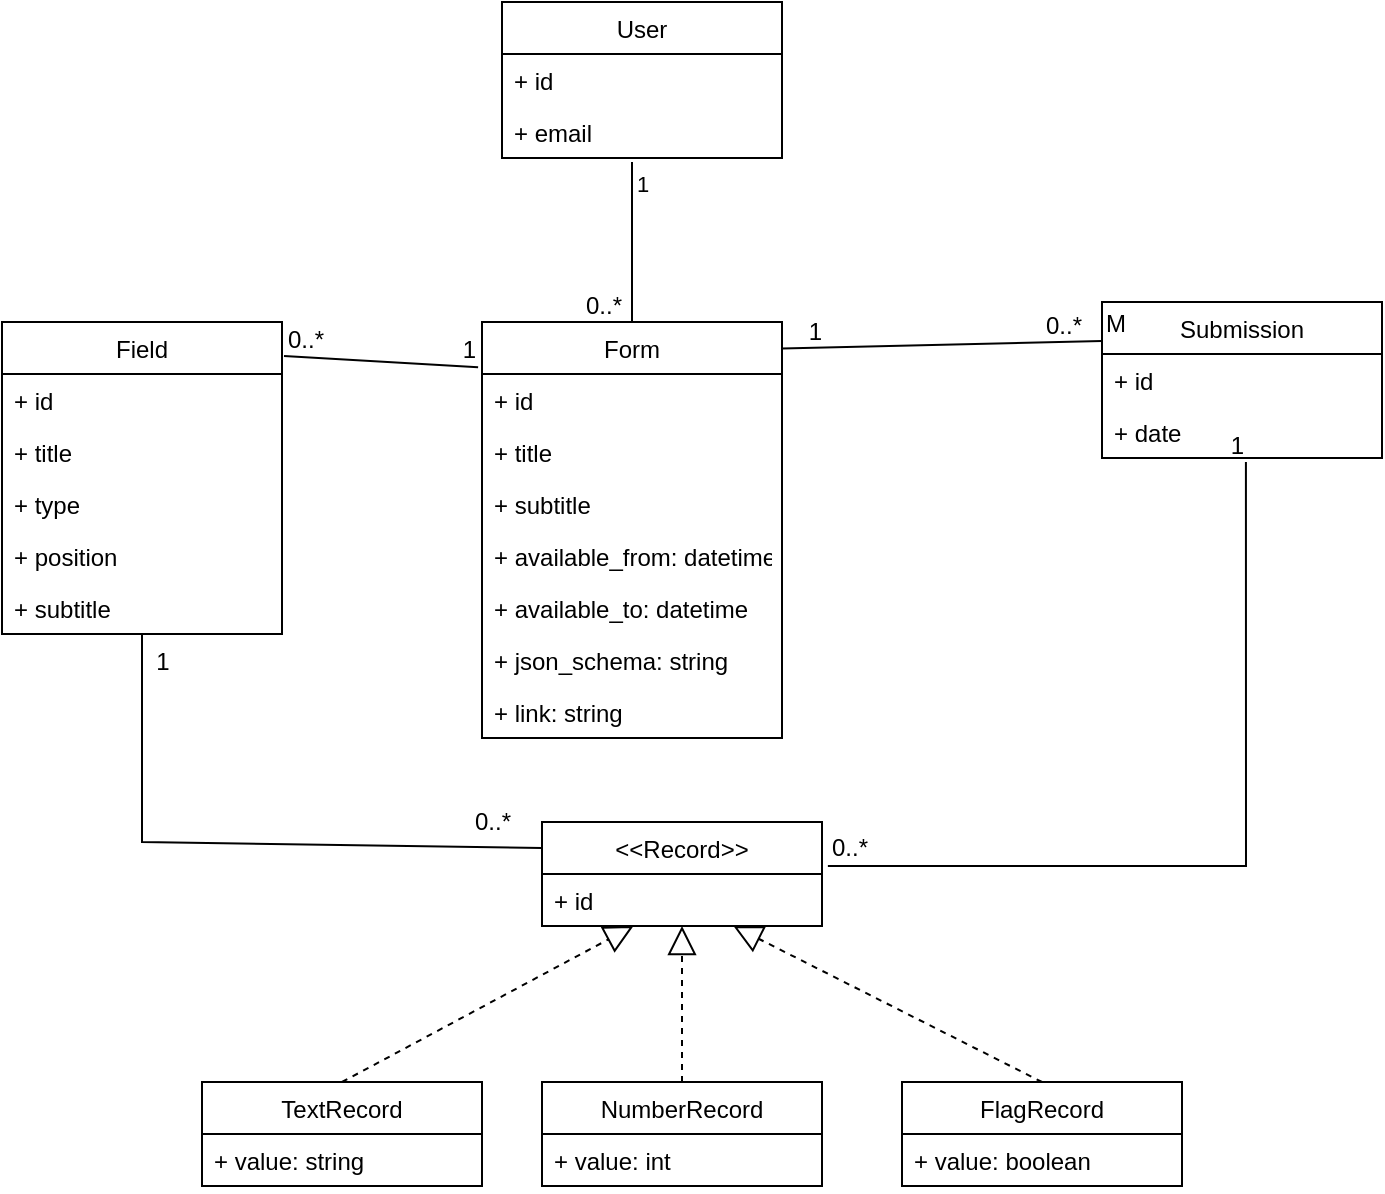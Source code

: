 <mxfile>
    <diagram id="-GXB3C-lZjfIy0wiZuxC" name="Page-1">
        <mxGraphModel dx="1302" dy="430" grid="1" gridSize="10" guides="1" tooltips="1" connect="1" arrows="1" fold="1" page="1" pageScale="1" pageWidth="850" pageHeight="1100" math="0" shadow="0">
            <root>
                <mxCell id="0"/>
                <mxCell id="1" parent="0"/>
                <mxCell id="K3WvupTLfJS5z887tB19-2" value="Form" style="swimlane;fontStyle=0;childLayout=stackLayout;horizontal=1;startSize=26;fillColor=none;horizontalStack=0;resizeParent=1;resizeParentMax=0;resizeLast=0;collapsible=1;marginBottom=0;" parent="1" vertex="1">
                    <mxGeometry x="-340" y="370" width="150" height="208" as="geometry"/>
                </mxCell>
                <mxCell id="K3WvupTLfJS5z887tB19-3" value="+ id" style="text;strokeColor=none;fillColor=none;align=left;verticalAlign=top;spacingLeft=4;spacingRight=4;overflow=hidden;rotatable=0;points=[[0,0.5],[1,0.5]];portConstraint=eastwest;" parent="K3WvupTLfJS5z887tB19-2" vertex="1">
                    <mxGeometry y="26" width="150" height="26" as="geometry"/>
                </mxCell>
                <mxCell id="K3WvupTLfJS5z887tB19-4" value="+ title" style="text;strokeColor=none;fillColor=none;align=left;verticalAlign=top;spacingLeft=4;spacingRight=4;overflow=hidden;rotatable=0;points=[[0,0.5],[1,0.5]];portConstraint=eastwest;" parent="K3WvupTLfJS5z887tB19-2" vertex="1">
                    <mxGeometry y="52" width="150" height="26" as="geometry"/>
                </mxCell>
                <mxCell id="K3WvupTLfJS5z887tB19-5" value="+ subtitle" style="text;strokeColor=none;fillColor=none;align=left;verticalAlign=top;spacingLeft=4;spacingRight=4;overflow=hidden;rotatable=0;points=[[0,0.5],[1,0.5]];portConstraint=eastwest;" parent="K3WvupTLfJS5z887tB19-2" vertex="1">
                    <mxGeometry y="78" width="150" height="26" as="geometry"/>
                </mxCell>
                <mxCell id="K3WvupTLfJS5z887tB19-65" value="+ available_from: datetime" style="text;strokeColor=none;fillColor=none;align=left;verticalAlign=top;spacingLeft=4;spacingRight=4;overflow=hidden;rotatable=0;points=[[0,0.5],[1,0.5]];portConstraint=eastwest;" parent="K3WvupTLfJS5z887tB19-2" vertex="1">
                    <mxGeometry y="104" width="150" height="26" as="geometry"/>
                </mxCell>
                <mxCell id="K3WvupTLfJS5z887tB19-66" value="+ available_to: datetime" style="text;strokeColor=none;fillColor=none;align=left;verticalAlign=top;spacingLeft=4;spacingRight=4;overflow=hidden;rotatable=0;points=[[0,0.5],[1,0.5]];portConstraint=eastwest;" parent="K3WvupTLfJS5z887tB19-2" vertex="1">
                    <mxGeometry y="130" width="150" height="26" as="geometry"/>
                </mxCell>
                <mxCell id="3" value="+ json_schema: string" style="text;strokeColor=none;fillColor=none;align=left;verticalAlign=top;spacingLeft=4;spacingRight=4;overflow=hidden;rotatable=0;points=[[0,0.5],[1,0.5]];portConstraint=eastwest;" vertex="1" parent="K3WvupTLfJS5z887tB19-2">
                    <mxGeometry y="156" width="150" height="26" as="geometry"/>
                </mxCell>
                <mxCell id="2" value="+ link: string" style="text;strokeColor=none;fillColor=none;align=left;verticalAlign=top;spacingLeft=4;spacingRight=4;overflow=hidden;rotatable=0;points=[[0,0.5],[1,0.5]];portConstraint=eastwest;" vertex="1" parent="K3WvupTLfJS5z887tB19-2">
                    <mxGeometry y="182" width="150" height="26" as="geometry"/>
                </mxCell>
                <mxCell id="K3WvupTLfJS5z887tB19-14" value="User" style="swimlane;fontStyle=0;childLayout=stackLayout;horizontal=1;startSize=26;fillColor=none;horizontalStack=0;resizeParent=1;resizeParentMax=0;resizeLast=0;collapsible=1;marginBottom=0;" parent="1" vertex="1">
                    <mxGeometry x="-330" y="210" width="140" height="78" as="geometry"/>
                </mxCell>
                <mxCell id="K3WvupTLfJS5z887tB19-15" value="+ id" style="text;strokeColor=none;fillColor=none;align=left;verticalAlign=top;spacingLeft=4;spacingRight=4;overflow=hidden;rotatable=0;points=[[0,0.5],[1,0.5]];portConstraint=eastwest;" parent="K3WvupTLfJS5z887tB19-14" vertex="1">
                    <mxGeometry y="26" width="140" height="26" as="geometry"/>
                </mxCell>
                <mxCell id="K3WvupTLfJS5z887tB19-72" value="+ email" style="text;strokeColor=none;fillColor=none;align=left;verticalAlign=top;spacingLeft=4;spacingRight=4;overflow=hidden;rotatable=0;points=[[0,0.5],[1,0.5]];portConstraint=eastwest;" parent="K3WvupTLfJS5z887tB19-14" vertex="1">
                    <mxGeometry y="52" width="140" height="26" as="geometry"/>
                </mxCell>
                <mxCell id="K3WvupTLfJS5z887tB19-39" value="&lt;&lt;Record&gt;&gt;" style="swimlane;fontStyle=0;childLayout=stackLayout;horizontal=1;startSize=26;fillColor=none;horizontalStack=0;resizeParent=1;resizeParentMax=0;resizeLast=0;collapsible=1;marginBottom=0;" parent="1" vertex="1">
                    <mxGeometry x="-310" y="620" width="140" height="52" as="geometry"/>
                </mxCell>
                <mxCell id="K3WvupTLfJS5z887tB19-40" value="+ id" style="text;strokeColor=none;fillColor=none;align=left;verticalAlign=top;spacingLeft=4;spacingRight=4;overflow=hidden;rotatable=0;points=[[0,0.5],[1,0.5]];portConstraint=eastwest;" parent="K3WvupTLfJS5z887tB19-39" vertex="1">
                    <mxGeometry y="26" width="140" height="26" as="geometry"/>
                </mxCell>
                <mxCell id="K3WvupTLfJS5z887tB19-49" value="Field" style="swimlane;fontStyle=0;childLayout=stackLayout;horizontal=1;startSize=26;fillColor=none;horizontalStack=0;resizeParent=1;resizeParentMax=0;resizeLast=0;collapsible=1;marginBottom=0;" parent="1" vertex="1">
                    <mxGeometry x="-580" y="370" width="140" height="156" as="geometry"/>
                </mxCell>
                <mxCell id="K3WvupTLfJS5z887tB19-45" value="+ id" style="text;strokeColor=none;fillColor=none;align=left;verticalAlign=top;spacingLeft=4;spacingRight=4;overflow=hidden;rotatable=0;points=[[0,0.5],[1,0.5]];portConstraint=eastwest;" parent="K3WvupTLfJS5z887tB19-49" vertex="1">
                    <mxGeometry y="26" width="140" height="26" as="geometry"/>
                </mxCell>
                <mxCell id="K3WvupTLfJS5z887tB19-48" value="+ title" style="text;strokeColor=none;fillColor=none;align=left;verticalAlign=top;spacingLeft=4;spacingRight=4;overflow=hidden;rotatable=0;points=[[0,0.5],[1,0.5]];portConstraint=eastwest;" parent="K3WvupTLfJS5z887tB19-49" vertex="1">
                    <mxGeometry y="52" width="140" height="26" as="geometry"/>
                </mxCell>
                <mxCell id="K3WvupTLfJS5z887tB19-47" value="+ type" style="text;strokeColor=none;fillColor=none;align=left;verticalAlign=top;spacingLeft=4;spacingRight=4;overflow=hidden;rotatable=0;points=[[0,0.5],[1,0.5]];portConstraint=eastwest;" parent="K3WvupTLfJS5z887tB19-49" vertex="1">
                    <mxGeometry y="78" width="140" height="26" as="geometry"/>
                </mxCell>
                <mxCell id="K3WvupTLfJS5z887tB19-46" value="+ position" style="text;strokeColor=none;fillColor=none;align=left;verticalAlign=top;spacingLeft=4;spacingRight=4;overflow=hidden;rotatable=0;points=[[0,0.5],[1,0.5]];portConstraint=eastwest;" parent="K3WvupTLfJS5z887tB19-49" vertex="1">
                    <mxGeometry y="104" width="140" height="26" as="geometry"/>
                </mxCell>
                <mxCell id="K3WvupTLfJS5z887tB19-63" value="+ subtitle" style="text;strokeColor=none;fillColor=none;align=left;verticalAlign=top;spacingLeft=4;spacingRight=4;overflow=hidden;rotatable=0;points=[[0,0.5],[1,0.5]];portConstraint=eastwest;" parent="K3WvupTLfJS5z887tB19-49" vertex="1">
                    <mxGeometry y="130" width="140" height="26" as="geometry"/>
                </mxCell>
                <mxCell id="K3WvupTLfJS5z887tB19-54" value="TextRecord" style="swimlane;fontStyle=0;childLayout=stackLayout;horizontal=1;startSize=26;fillColor=none;horizontalStack=0;resizeParent=1;resizeParentMax=0;resizeLast=0;collapsible=1;marginBottom=0;" parent="1" vertex="1">
                    <mxGeometry x="-480" y="750" width="140" height="52" as="geometry"/>
                </mxCell>
                <mxCell id="K3WvupTLfJS5z887tB19-55" value="+ value: string" style="text;strokeColor=none;fillColor=none;align=left;verticalAlign=top;spacingLeft=4;spacingRight=4;overflow=hidden;rotatable=0;points=[[0,0.5],[1,0.5]];portConstraint=eastwest;" parent="K3WvupTLfJS5z887tB19-54" vertex="1">
                    <mxGeometry y="26" width="140" height="26" as="geometry"/>
                </mxCell>
                <mxCell id="K3WvupTLfJS5z887tB19-59" value="NumberRecord" style="swimlane;fontStyle=0;childLayout=stackLayout;horizontal=1;startSize=26;fillColor=none;horizontalStack=0;resizeParent=1;resizeParentMax=0;resizeLast=0;collapsible=1;marginBottom=0;" parent="1" vertex="1">
                    <mxGeometry x="-310" y="750" width="140" height="52" as="geometry"/>
                </mxCell>
                <mxCell id="K3WvupTLfJS5z887tB19-60" value="+ value: int" style="text;strokeColor=none;fillColor=none;align=left;verticalAlign=top;spacingLeft=4;spacingRight=4;overflow=hidden;rotatable=0;points=[[0,0.5],[1,0.5]];portConstraint=eastwest;" parent="K3WvupTLfJS5z887tB19-59" vertex="1">
                    <mxGeometry y="26" width="140" height="26" as="geometry"/>
                </mxCell>
                <mxCell id="K3WvupTLfJS5z887tB19-61" value="FlagRecord" style="swimlane;fontStyle=0;childLayout=stackLayout;horizontal=1;startSize=26;fillColor=none;horizontalStack=0;resizeParent=1;resizeParentMax=0;resizeLast=0;collapsible=1;marginBottom=0;" parent="1" vertex="1">
                    <mxGeometry x="-130" y="750" width="140" height="52" as="geometry"/>
                </mxCell>
                <mxCell id="K3WvupTLfJS5z887tB19-62" value="+ value: boolean" style="text;strokeColor=none;fillColor=none;align=left;verticalAlign=top;spacingLeft=4;spacingRight=4;overflow=hidden;rotatable=0;points=[[0,0.5],[1,0.5]];portConstraint=eastwest;" parent="K3WvupTLfJS5z887tB19-61" vertex="1">
                    <mxGeometry y="26" width="140" height="26" as="geometry"/>
                </mxCell>
                <mxCell id="K3WvupTLfJS5z887tB19-73" value="" style="endArrow=block;dashed=1;endFill=0;endSize=12;html=1;exitX=0.5;exitY=0;exitDx=0;exitDy=0;" parent="1" source="K3WvupTLfJS5z887tB19-54" target="K3WvupTLfJS5z887tB19-40" edge="1">
                    <mxGeometry width="160" relative="1" as="geometry">
                        <mxPoint x="-270" y="630" as="sourcePoint"/>
                        <mxPoint x="-266" y="678" as="targetPoint"/>
                    </mxGeometry>
                </mxCell>
                <mxCell id="K3WvupTLfJS5z887tB19-74" value="" style="endArrow=block;dashed=1;endFill=0;endSize=12;html=1;exitX=0.5;exitY=0;exitDx=0;exitDy=0;entryX=0.5;entryY=1;entryDx=0;entryDy=0;" parent="1" source="K3WvupTLfJS5z887tB19-59" target="K3WvupTLfJS5z887tB19-39" edge="1">
                    <mxGeometry width="160" relative="1" as="geometry">
                        <mxPoint x="-270" y="630" as="sourcePoint"/>
                        <mxPoint x="-237.06" y="677.012" as="targetPoint"/>
                    </mxGeometry>
                </mxCell>
                <mxCell id="K3WvupTLfJS5z887tB19-75" value="" style="endArrow=block;dashed=1;endFill=0;endSize=12;html=1;exitX=0.5;exitY=0;exitDx=0;exitDy=0;" parent="1" source="K3WvupTLfJS5z887tB19-61" target="K3WvupTLfJS5z887tB19-40" edge="1">
                    <mxGeometry width="160" relative="1" as="geometry">
                        <mxPoint x="-270" y="630" as="sourcePoint"/>
                        <mxPoint x="-212.471" y="678" as="targetPoint"/>
                    </mxGeometry>
                </mxCell>
                <mxCell id="K3WvupTLfJS5z887tB19-76" value="Submission" style="swimlane;fontStyle=0;childLayout=stackLayout;horizontal=1;startSize=26;fillColor=none;horizontalStack=0;resizeParent=1;resizeParentMax=0;resizeLast=0;collapsible=1;marginBottom=0;" parent="1" vertex="1">
                    <mxGeometry x="-30" y="360" width="140" height="78" as="geometry"/>
                </mxCell>
                <mxCell id="K3WvupTLfJS5z887tB19-77" value="+ id" style="text;strokeColor=none;fillColor=none;align=left;verticalAlign=top;spacingLeft=4;spacingRight=4;overflow=hidden;rotatable=0;points=[[0,0.5],[1,0.5]];portConstraint=eastwest;" parent="K3WvupTLfJS5z887tB19-76" vertex="1">
                    <mxGeometry y="26" width="140" height="26" as="geometry"/>
                </mxCell>
                <mxCell id="K3WvupTLfJS5z887tB19-78" value="+ date" style="text;strokeColor=none;fillColor=none;align=left;verticalAlign=top;spacingLeft=4;spacingRight=4;overflow=hidden;rotatable=0;points=[[0,0.5],[1,0.5]];portConstraint=eastwest;" parent="K3WvupTLfJS5z887tB19-76" vertex="1">
                    <mxGeometry y="52" width="140" height="26" as="geometry"/>
                </mxCell>
                <mxCell id="K3WvupTLfJS5z887tB19-83" value="" style="endArrow=none;html=1;rounded=0;entryX=0.514;entryY=1.077;entryDx=0;entryDy=0;entryPerimeter=0;exitX=1.021;exitY=-0.154;exitDx=0;exitDy=0;exitPerimeter=0;" parent="1" source="K3WvupTLfJS5z887tB19-40" target="K3WvupTLfJS5z887tB19-78" edge="1">
                    <mxGeometry relative="1" as="geometry">
                        <mxPoint x="-170" y="645.5" as="sourcePoint"/>
                        <mxPoint x="-10" y="645.5" as="targetPoint"/>
                        <Array as="points">
                            <mxPoint x="42" y="642"/>
                        </Array>
                    </mxGeometry>
                </mxCell>
                <mxCell id="K3WvupTLfJS5z887tB19-84" value="0..*" style="resizable=0;html=1;align=left;verticalAlign=bottom;" parent="K3WvupTLfJS5z887tB19-83" connectable="0" vertex="1">
                    <mxGeometry x="-1" relative="1" as="geometry"/>
                </mxCell>
                <mxCell id="K3WvupTLfJS5z887tB19-85" value="1" style="resizable=0;html=1;align=right;verticalAlign=bottom;" parent="K3WvupTLfJS5z887tB19-83" connectable="0" vertex="1">
                    <mxGeometry x="1" relative="1" as="geometry"/>
                </mxCell>
                <mxCell id="K3WvupTLfJS5z887tB19-90" value="" style="endArrow=none;html=1;rounded=0;exitX=0;exitY=0.25;exitDx=0;exitDy=0;entryX=1;entryY=0.064;entryDx=0;entryDy=0;entryPerimeter=0;" parent="1" source="K3WvupTLfJS5z887tB19-76" target="K3WvupTLfJS5z887tB19-2" edge="1">
                    <mxGeometry relative="1" as="geometry">
                        <mxPoint x="-50" y="580" as="sourcePoint"/>
                        <mxPoint x="-210" y="580" as="targetPoint"/>
                    </mxGeometry>
                </mxCell>
                <mxCell id="K3WvupTLfJS5z887tB19-91" value="M" style="resizable=0;html=1;align=left;verticalAlign=bottom;" parent="K3WvupTLfJS5z887tB19-90" connectable="0" vertex="1">
                    <mxGeometry x="-1" relative="1" as="geometry"/>
                </mxCell>
                <mxCell id="K3WvupTLfJS5z887tB19-92" value="1" style="resizable=0;html=1;align=right;verticalAlign=bottom;" parent="K3WvupTLfJS5z887tB19-90" connectable="0" vertex="1">
                    <mxGeometry x="1" relative="1" as="geometry">
                        <mxPoint x="20" as="offset"/>
                    </mxGeometry>
                </mxCell>
                <mxCell id="K3WvupTLfJS5z887tB19-96" value="0..*" style="resizable=0;html=1;align=left;verticalAlign=bottom;" parent="1" connectable="0" vertex="1">
                    <mxGeometry x="-60" y="380" as="geometry"/>
                </mxCell>
                <mxCell id="K3WvupTLfJS5z887tB19-97" value="" style="endArrow=none;html=1;rounded=0;exitX=0;exitY=0.25;exitDx=0;exitDy=0;entryX=0.5;entryY=1;entryDx=0;entryDy=0;" parent="1" source="K3WvupTLfJS5z887tB19-39" target="K3WvupTLfJS5z887tB19-49" edge="1">
                    <mxGeometry relative="1" as="geometry">
                        <mxPoint x="-330" y="570" as="sourcePoint"/>
                        <mxPoint x="-170" y="570" as="targetPoint"/>
                        <Array as="points">
                            <mxPoint x="-510" y="630"/>
                        </Array>
                    </mxGeometry>
                </mxCell>
                <mxCell id="K3WvupTLfJS5z887tB19-99" value="1" style="text;html=1;align=center;verticalAlign=middle;resizable=0;points=[];autosize=1;" parent="1" vertex="1">
                    <mxGeometry x="-510" y="530" width="20" height="20" as="geometry"/>
                </mxCell>
                <mxCell id="K3WvupTLfJS5z887tB19-100" value="0..*" style="text;html=1;align=center;verticalAlign=middle;resizable=0;points=[];autosize=1;" parent="1" vertex="1">
                    <mxGeometry x="-350" y="610" width="30" height="20" as="geometry"/>
                </mxCell>
                <mxCell id="K3WvupTLfJS5z887tB19-101" value="" style="endArrow=none;html=1;rounded=0;entryX=-0.013;entryY=0.109;entryDx=0;entryDy=0;entryPerimeter=0;" parent="1" target="K3WvupTLfJS5z887tB19-2" edge="1">
                    <mxGeometry relative="1" as="geometry">
                        <mxPoint x="-439" y="387" as="sourcePoint"/>
                        <mxPoint x="-170" y="570" as="targetPoint"/>
                    </mxGeometry>
                </mxCell>
                <mxCell id="K3WvupTLfJS5z887tB19-102" value="0..*" style="resizable=0;html=1;align=left;verticalAlign=bottom;" parent="K3WvupTLfJS5z887tB19-101" connectable="0" vertex="1">
                    <mxGeometry x="-1" relative="1" as="geometry"/>
                </mxCell>
                <mxCell id="K3WvupTLfJS5z887tB19-103" value="1" style="resizable=0;html=1;align=right;verticalAlign=bottom;" parent="K3WvupTLfJS5z887tB19-101" connectable="0" vertex="1">
                    <mxGeometry x="1" relative="1" as="geometry"/>
                </mxCell>
                <mxCell id="K3WvupTLfJS5z887tB19-104" value="" style="endArrow=none;html=1;rounded=0;entryX=0.5;entryY=0;entryDx=0;entryDy=0;" parent="1" target="K3WvupTLfJS5z887tB19-2" edge="1">
                    <mxGeometry relative="1" as="geometry">
                        <mxPoint x="-265" y="290" as="sourcePoint"/>
                        <mxPoint x="-170" y="570" as="targetPoint"/>
                        <Array as="points"/>
                    </mxGeometry>
                </mxCell>
                <mxCell id="K3WvupTLfJS5z887tB19-105" value="0..*" style="resizable=0;html=1;align=right;verticalAlign=bottom;" parent="K3WvupTLfJS5z887tB19-104" connectable="0" vertex="1">
                    <mxGeometry x="1" relative="1" as="geometry">
                        <mxPoint x="-5" as="offset"/>
                    </mxGeometry>
                </mxCell>
                <mxCell id="K3WvupTLfJS5z887tB19-106" value="1" style="edgeLabel;html=1;align=center;verticalAlign=middle;resizable=0;points=[];" parent="K3WvupTLfJS5z887tB19-104" vertex="1" connectable="0">
                    <mxGeometry x="-0.792" y="-2" relative="1" as="geometry">
                        <mxPoint x="7" y="2.0" as="offset"/>
                    </mxGeometry>
                </mxCell>
            </root>
        </mxGraphModel>
    </diagram>
</mxfile>